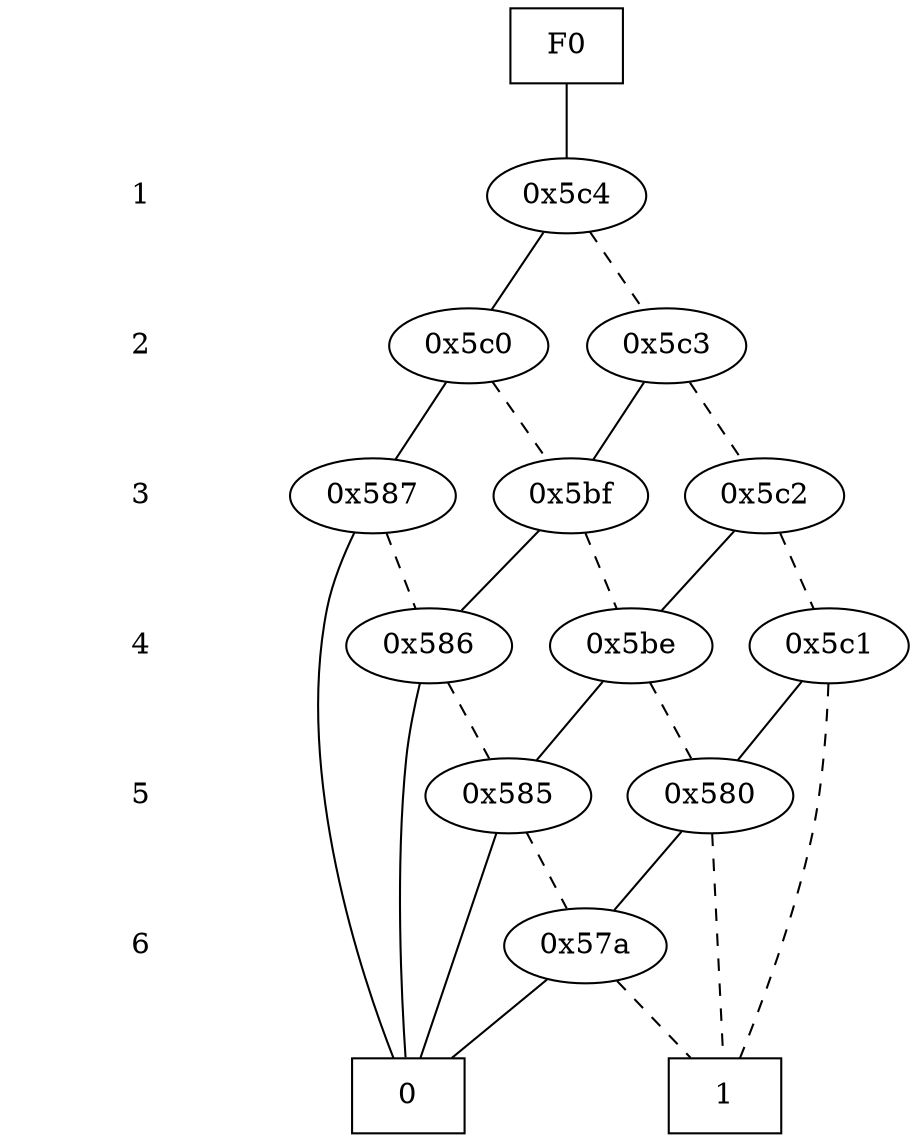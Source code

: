 digraph "DD" {
size = "7.5,10"
center = true;
edge [dir = none];
{ node [shape = plaintext];
  edge [style = invis];
  "CONST NODES" [style = invis];
" 1 " -> " 2 " -> " 3 " -> " 4 " -> " 5 " -> " 6 " -> "CONST NODES"; 
}
{ rank = same; node [shape = box]; edge [style = invis];
"F0"; }
{ rank = same; " 1 ";
"0x5c4";
}
{ rank = same; " 2 ";
"0x5c0";
"0x5c3";
}
{ rank = same; " 3 ";
"0x5c2";
"0x587";
"0x5bf";
}
{ rank = same; " 4 ";
"0x5be";
"0x586";
"0x5c1";
}
{ rank = same; " 5 ";
"0x585";
"0x580";
}
{ rank = same; " 6 ";
"0x57a";
}
{ rank = same; "CONST NODES";
{ node [shape = box]; "0x4c6";
"0x4c5";
}
}
"F0" -> "0x5c4" [style = solid];
"0x5c4" -> "0x5c0";
"0x5c4" -> "0x5c3" [style = dashed];
"0x5c0" -> "0x587";
"0x5c0" -> "0x5bf" [style = dashed];
"0x5c3" -> "0x5bf";
"0x5c3" -> "0x5c2" [style = dashed];
"0x5c2" -> "0x5be";
"0x5c2" -> "0x5c1" [style = dashed];
"0x587" -> "0x4c6";
"0x587" -> "0x586" [style = dashed];
"0x5bf" -> "0x586";
"0x5bf" -> "0x5be" [style = dashed];
"0x5be" -> "0x585";
"0x5be" -> "0x580" [style = dashed];
"0x586" -> "0x4c6";
"0x586" -> "0x585" [style = dashed];
"0x5c1" -> "0x580";
"0x5c1" -> "0x4c5" [style = dashed];
"0x585" -> "0x4c6";
"0x585" -> "0x57a" [style = dashed];
"0x580" -> "0x57a";
"0x580" -> "0x4c5" [style = dashed];
"0x57a" -> "0x4c6";
"0x57a" -> "0x4c5" [style = dashed];
"0x4c6" [label = "0"];
"0x4c5" [label = "1"];
}
